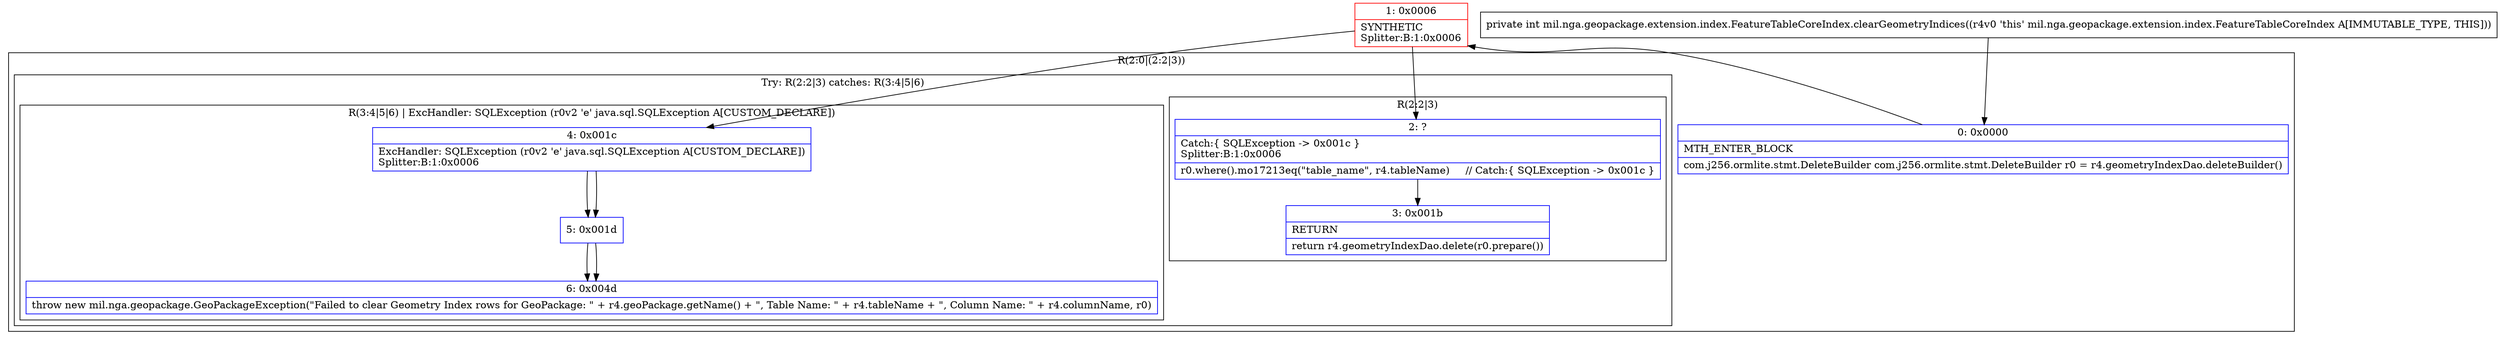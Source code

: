 digraph "CFG formil.nga.geopackage.extension.index.FeatureTableCoreIndex.clearGeometryIndices()I" {
subgraph cluster_Region_1684160996 {
label = "R(2:0|(2:2|3))";
node [shape=record,color=blue];
Node_0 [shape=record,label="{0\:\ 0x0000|MTH_ENTER_BLOCK\l|com.j256.ormlite.stmt.DeleteBuilder com.j256.ormlite.stmt.DeleteBuilder r0 = r4.geometryIndexDao.deleteBuilder()\l}"];
subgraph cluster_TryCatchRegion_1370079337 {
label = "Try: R(2:2|3) catches: R(3:4|5|6)";
node [shape=record,color=blue];
subgraph cluster_Region_767459512 {
label = "R(2:2|3)";
node [shape=record,color=blue];
Node_2 [shape=record,label="{2\:\ ?|Catch:\{ SQLException \-\> 0x001c \}\lSplitter:B:1:0x0006\l|r0.where().mo17213eq(\"table_name\", r4.tableName)     \/\/ Catch:\{ SQLException \-\> 0x001c \}\l}"];
Node_3 [shape=record,label="{3\:\ 0x001b|RETURN\l|return r4.geometryIndexDao.delete(r0.prepare())\l}"];
}
subgraph cluster_Region_1011296037 {
label = "R(3:4|5|6) | ExcHandler: SQLException (r0v2 'e' java.sql.SQLException A[CUSTOM_DECLARE])\l";
node [shape=record,color=blue];
Node_4 [shape=record,label="{4\:\ 0x001c|ExcHandler: SQLException (r0v2 'e' java.sql.SQLException A[CUSTOM_DECLARE])\lSplitter:B:1:0x0006\l}"];
Node_5 [shape=record,label="{5\:\ 0x001d}"];
Node_6 [shape=record,label="{6\:\ 0x004d|throw new mil.nga.geopackage.GeoPackageException(\"Failed to clear Geometry Index rows for GeoPackage: \" + r4.geoPackage.getName() + \", Table Name: \" + r4.tableName + \", Column Name: \" + r4.columnName, r0)\l}"];
}
}
}
subgraph cluster_Region_1011296037 {
label = "R(3:4|5|6) | ExcHandler: SQLException (r0v2 'e' java.sql.SQLException A[CUSTOM_DECLARE])\l";
node [shape=record,color=blue];
Node_4 [shape=record,label="{4\:\ 0x001c|ExcHandler: SQLException (r0v2 'e' java.sql.SQLException A[CUSTOM_DECLARE])\lSplitter:B:1:0x0006\l}"];
Node_5 [shape=record,label="{5\:\ 0x001d}"];
Node_6 [shape=record,label="{6\:\ 0x004d|throw new mil.nga.geopackage.GeoPackageException(\"Failed to clear Geometry Index rows for GeoPackage: \" + r4.geoPackage.getName() + \", Table Name: \" + r4.tableName + \", Column Name: \" + r4.columnName, r0)\l}"];
}
Node_1 [shape=record,color=red,label="{1\:\ 0x0006|SYNTHETIC\lSplitter:B:1:0x0006\l}"];
MethodNode[shape=record,label="{private int mil.nga.geopackage.extension.index.FeatureTableCoreIndex.clearGeometryIndices((r4v0 'this' mil.nga.geopackage.extension.index.FeatureTableCoreIndex A[IMMUTABLE_TYPE, THIS])) }"];
MethodNode -> Node_0;
Node_0 -> Node_1;
Node_2 -> Node_3;
Node_4 -> Node_5;
Node_5 -> Node_6;
Node_4 -> Node_5;
Node_5 -> Node_6;
Node_1 -> Node_2;
Node_1 -> Node_4;
}

